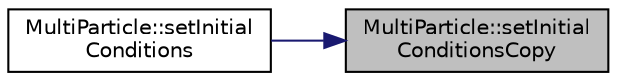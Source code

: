 digraph "MultiParticle::setInitialConditionsCopy"
{
 // LATEX_PDF_SIZE
  edge [fontname="Helvetica",fontsize="10",labelfontname="Helvetica",labelfontsize="10"];
  node [fontname="Helvetica",fontsize="10",shape=record];
  rankdir="RL";
  Node1 [label="MultiParticle::setInitial\lConditionsCopy",height=0.2,width=0.4,color="black", fillcolor="grey75", style="filled", fontcolor="black",tooltip="計算した値を初期値を格納する変数に代入する"];
  Node1 -> Node2 [dir="back",color="midnightblue",fontsize="10",style="solid"];
  Node2 [label="MultiParticle::setInitial\lConditions",height=0.2,width=0.4,color="black", fillcolor="white", style="filled",URL="$classMultiParticle.html#a43e7dad0dcd509e0e5914547c071a49f",tooltip="最初に書く粒子間のパラメータを求める"];
}
